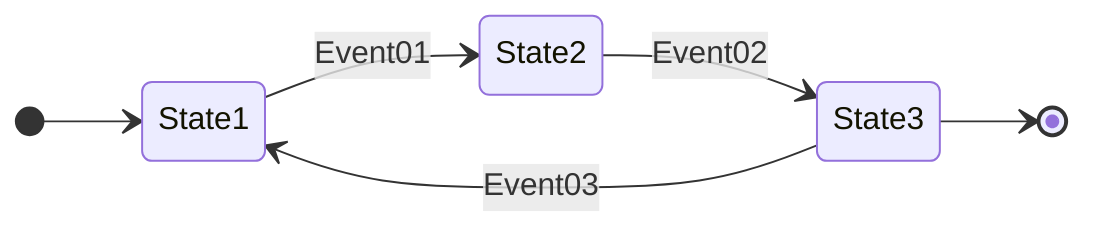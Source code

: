 stateDiagram-v2
    %% This is a comment!
    direction LR
    [*] --> State1
    State1 --> State2 : Event01
    State2 --> State3 : Event02
    State3 --> State1 : Event03
    State3 --> [*]